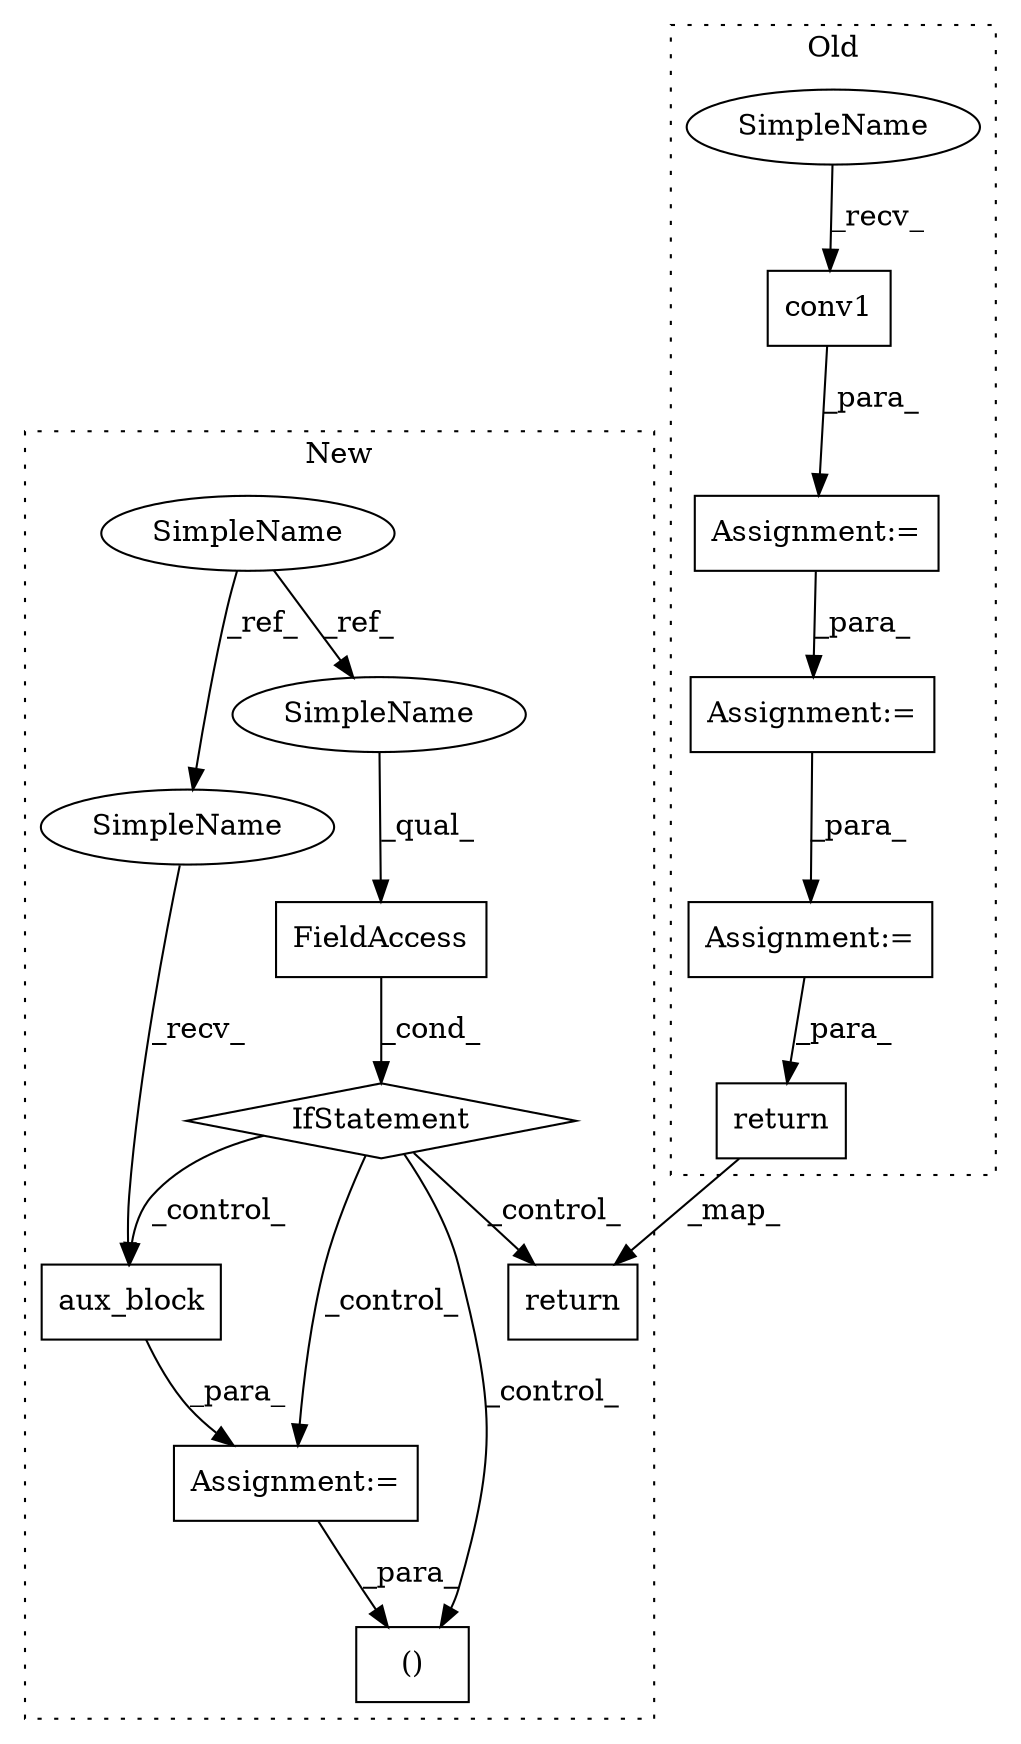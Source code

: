 digraph G {
subgraph cluster0 {
1 [label="conv1" a="32" s="3197,3204" l="6,1" shape="box"];
4 [label="Assignment:=" a="7" s="3212" l="1" shape="box"];
5 [label="Assignment:=" a="7" s="3191" l="1" shape="box"];
6 [label="Assignment:=" a="7" s="3256" l="1" shape="box"];
12 [label="return" a="41" s="3324" l="7" shape="box"];
15 [label="SimpleName" a="42" s="3192" l="4" shape="ellipse"];
label = "Old";
style="dotted";
}
subgraph cluster1 {
2 [label="IfStatement" a="25" s="4584,4596" l="4,2" shape="diamond"];
3 [label="Assignment:=" a="7" s="4607" l="1" shape="box"];
7 [label="FieldAccess" a="22" s="4588" l="8" shape="box"];
8 [label="()" a="106" s="4655" l="15" shape="box"];
9 [label="aux_block" a="32" s="4613,4632" l="10,1" shape="box"];
10 [label="SimpleName" a="42" s="4344" l="4" shape="ellipse"];
11 [label="return" a="41" s="4693" l="7" shape="box"];
13 [label="SimpleName" a="42" s="4588" l="4" shape="ellipse"];
14 [label="SimpleName" a="42" s="4608" l="4" shape="ellipse"];
label = "New";
style="dotted";
}
1 -> 5 [label="_para_"];
2 -> 9 [label="_control_"];
2 -> 3 [label="_control_"];
2 -> 11 [label="_control_"];
2 -> 8 [label="_control_"];
3 -> 8 [label="_para_"];
4 -> 6 [label="_para_"];
5 -> 4 [label="_para_"];
6 -> 12 [label="_para_"];
7 -> 2 [label="_cond_"];
9 -> 3 [label="_para_"];
10 -> 14 [label="_ref_"];
10 -> 13 [label="_ref_"];
12 -> 11 [label="_map_"];
13 -> 7 [label="_qual_"];
14 -> 9 [label="_recv_"];
15 -> 1 [label="_recv_"];
}